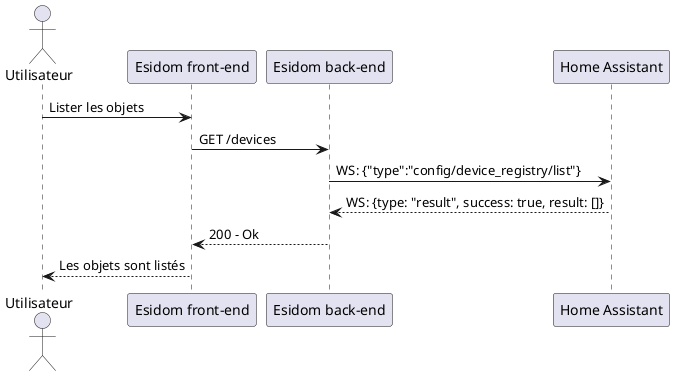 @startuml lister objets

actor "Utilisateur" as u
participant "Esidom front-end" as fe
participant "Esidom back-end" as m
participant "Home Assistant" as ha

u -> fe: Lister les objets
fe -> m: GET /devices
m -> ha: WS: {"type":"config/device_registry/list"}
ha --> m: WS: {type: "result", success: true, result: []}
m --> fe: 200 - Ok
fe --> u: Les objets sont listés

@enduml